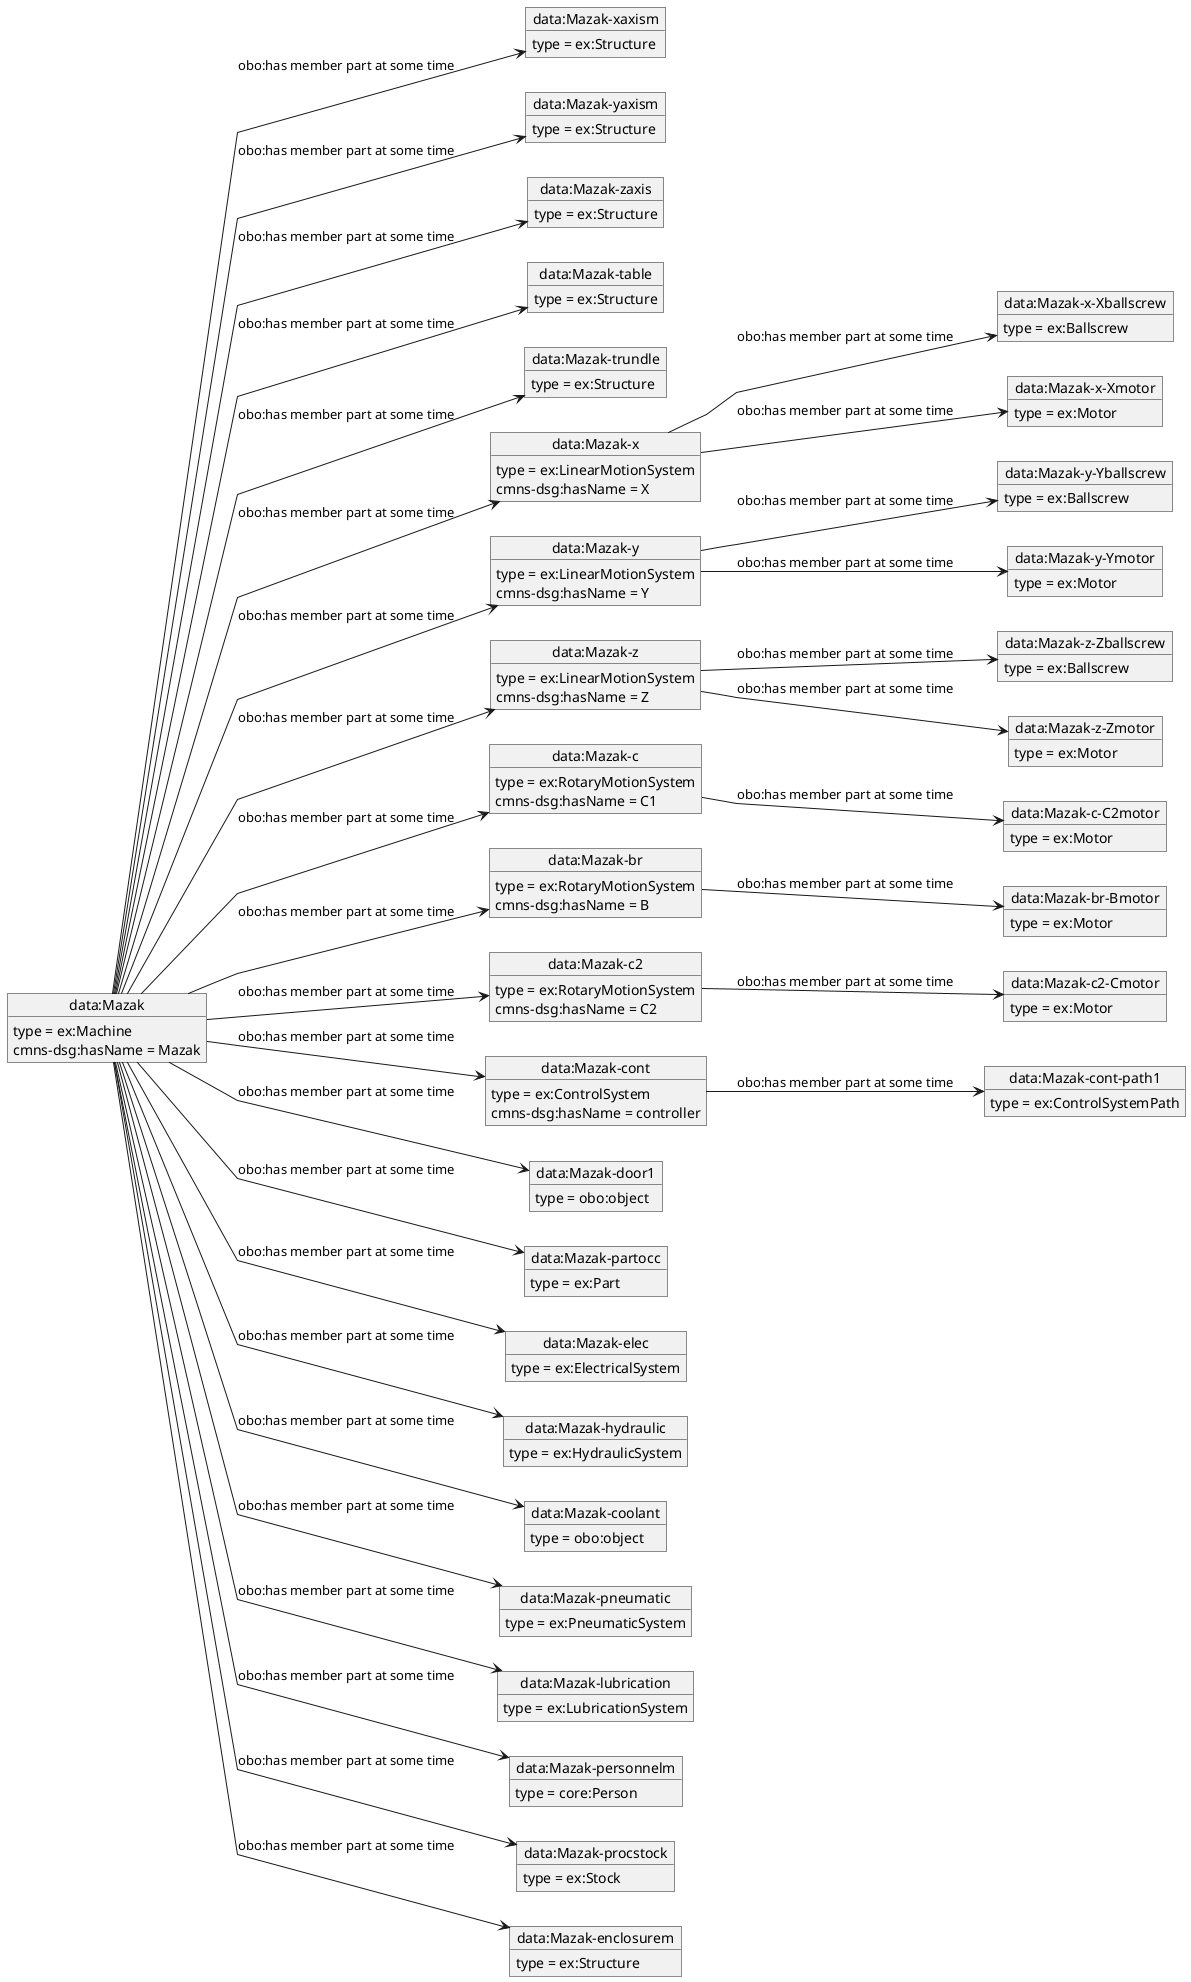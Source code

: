 @startuml
skinparam linetype polyline
left to right direction
object "data:Mazak" as o1 {
 type = ex:Machine
 }
object "data:Mazak-xaxism" as o2 {
 type = ex:Structure
 }
object "data:Mazak-yaxism" as o3 {
 type = ex:Structure
 }
object "data:Mazak-zaxis" as o4 {
 type = ex:Structure
 }
object "data:Mazak-table" as o5 {
 type = ex:Structure
 }
object "data:Mazak-trundle" as o6 {
 type = ex:Structure
 }
object "data:Mazak-x" as o7 {
 type = ex:LinearMotionSystem
 }
object "data:Mazak-y" as o8 {
 type = ex:LinearMotionSystem
 }
object "data:Mazak-z" as o9 {
 type = ex:LinearMotionSystem
 }
object "data:Mazak-c" as o10 {
 type = ex:RotaryMotionSystem
 }
object "data:Mazak-br" as o11 {
 type = ex:RotaryMotionSystem
 }
object "data:Mazak-c2" as o12 {
 type = ex:RotaryMotionSystem
 }
object "data:Mazak-cont" as o13 {
 type = ex:ControlSystem
 }
object "data:Mazak-door1" as o14 {
 type = obo:object
 }
object "data:Mazak-partocc" as o15 {
 type = ex:Part
 }
object "data:Mazak-elec" as o16 {
 type = ex:ElectricalSystem
 }
object "data:Mazak-hydraulic" as o17 {
 type = ex:HydraulicSystem
 }
object "data:Mazak-coolant" as o18 {
 type = obo:object
 }
object "data:Mazak-pneumatic" as o19 {
 type = ex:PneumaticSystem
 }
object "data:Mazak-lubrication" as o20 {
 type = ex:LubricationSystem
 }
object "data:Mazak-personnelm" as o21 {
 type = core:Person
 }
object "data:Mazak-procstock" as o22 {
 type = ex:Stock
 }
object "data:Mazak-enclosurem" as o23 {
 type = ex:Structure
 }
object "data:Mazak-x-Xballscrew" as o24 {
 type = ex:Ballscrew
 }
object "data:Mazak-x-Xmotor" as o25 {
 type = ex:Motor
 }
object "data:Mazak-y-Yballscrew" as o26 {
 type = ex:Ballscrew
 }
object "data:Mazak-y-Ymotor" as o27 {
 type = ex:Motor
 }
object "data:Mazak-z-Zballscrew" as o28 {
 type = ex:Ballscrew
 }
object "data:Mazak-z-Zmotor" as o29 {
 type = ex:Motor
 }
object "data:Mazak-c-C2motor" as o30 {
 type = ex:Motor
 }
object "data:Mazak-br-Bmotor" as o31 {
 type = ex:Motor
 }
object "data:Mazak-c2-Cmotor" as o32 {
 type = ex:Motor
 }
object "data:Mazak-cont-path1" as o33 {
 type = ex:ControlSystemPath
 }
o1 --> o2 : obo:has member part at some time
o1 : cmns-dsg:hasName = Mazak
o1 --> o3 : obo:has member part at some time
o1 --> o4 : obo:has member part at some time
o1 --> o5 : obo:has member part at some time
o1 --> o6 : obo:has member part at some time
o1 --> o7 : obo:has member part at some time
o1 --> o8 : obo:has member part at some time
o1 --> o9 : obo:has member part at some time
o1 --> o10 : obo:has member part at some time
o1 --> o11 : obo:has member part at some time
o1 --> o12 : obo:has member part at some time
o1 --> o13 : obo:has member part at some time
o1 --> o14 : obo:has member part at some time
o1 --> o15 : obo:has member part at some time
o1 --> o16 : obo:has member part at some time
o1 --> o17 : obo:has member part at some time
o1 --> o18 : obo:has member part at some time
o1 --> o19 : obo:has member part at some time
o1 --> o20 : obo:has member part at some time
o1 --> o21 : obo:has member part at some time
o1 --> o22 : obo:has member part at some time
o1 --> o23 : obo:has member part at some time
o7 --> o24 : obo:has member part at some time
o7 : cmns-dsg:hasName = X
o7 --> o25 : obo:has member part at some time
o8 --> o26 : obo:has member part at some time
o8 : cmns-dsg:hasName = Y
o8 --> o27 : obo:has member part at some time
o9 --> o28 : obo:has member part at some time
o9 : cmns-dsg:hasName = Z
o9 --> o29 : obo:has member part at some time
o10 --> o30 : obo:has member part at some time
o10 : cmns-dsg:hasName = C1
o11 --> o31 : obo:has member part at some time
o11 : cmns-dsg:hasName = B
o12 --> o32 : obo:has member part at some time
o12 : cmns-dsg:hasName = C2
o13 --> o33 : obo:has member part at some time
o13 : cmns-dsg:hasName = controller
@enduml
